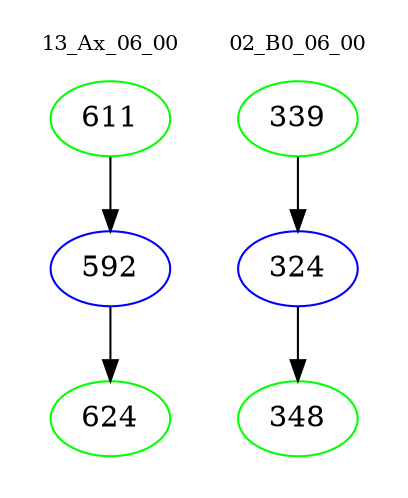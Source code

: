 digraph{
subgraph cluster_0 {
color = white
label = "13_Ax_06_00";
fontsize=10;
T0_611 [label="611", color="green"]
T0_611 -> T0_592 [color="black"]
T0_592 [label="592", color="blue"]
T0_592 -> T0_624 [color="black"]
T0_624 [label="624", color="green"]
}
subgraph cluster_1 {
color = white
label = "02_B0_06_00";
fontsize=10;
T1_339 [label="339", color="green"]
T1_339 -> T1_324 [color="black"]
T1_324 [label="324", color="blue"]
T1_324 -> T1_348 [color="black"]
T1_348 [label="348", color="green"]
}
}
